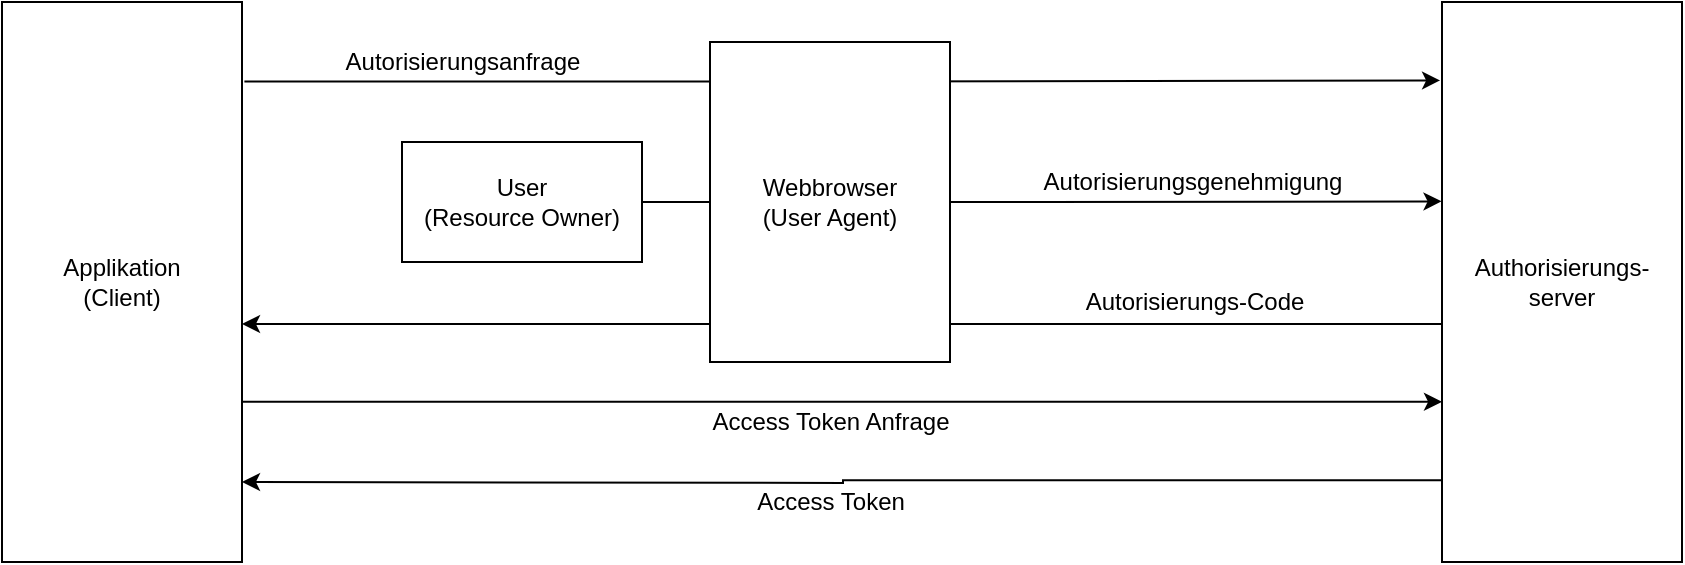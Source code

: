 <mxfile compressed="false" version="15.5.0" type="device">
  <diagram id="qhMzD_mMVO9gZOlT91dp" name="Page-1">
    <mxGraphModel dx="1038" dy="547" grid="1" gridSize="10" guides="1" tooltips="1" connect="1" arrows="1" fold="1" page="1" pageScale="1" pageWidth="827" pageHeight="1169" math="0" shadow="0">
      <root>
        <mxCell id="0" />
        <mxCell id="1" parent="0" />
        <mxCell id="sh31E3KIobegFshvMxuG-1" value="Applikation&lt;br&gt;(Client)" style="rounded=0;whiteSpace=wrap;html=1;" parent="1" vertex="1">
          <mxGeometry x="70" y="240" width="120" height="280" as="geometry" />
        </mxCell>
        <mxCell id="sh31E3KIobegFshvMxuG-12" value="" style="edgeStyle=orthogonalEdgeStyle;rounded=0;orthogonalLoop=1;jettySize=auto;html=1;entryX=-0.002;entryY=0.356;entryDx=0;entryDy=0;entryPerimeter=0;" parent="1" source="sh31E3KIobegFshvMxuG-3" target="sh31E3KIobegFshvMxuG-4" edge="1">
          <mxGeometry relative="1" as="geometry">
            <mxPoint x="780" y="339" as="targetPoint" />
          </mxGeometry>
        </mxCell>
        <mxCell id="sh31E3KIobegFshvMxuG-3" value="User&lt;br&gt;(Resource Owner)" style="rounded=0;whiteSpace=wrap;html=1;" parent="1" vertex="1">
          <mxGeometry x="270" y="310" width="120" height="60" as="geometry" />
        </mxCell>
        <mxCell id="sh31E3KIobegFshvMxuG-11" style="edgeStyle=orthogonalEdgeStyle;rounded=0;orthogonalLoop=1;jettySize=auto;html=1;entryX=0;entryY=0.714;entryDx=0;entryDy=0;entryPerimeter=0;exitX=1;exitY=0.714;exitDx=0;exitDy=0;exitPerimeter=0;" parent="1" source="sh31E3KIobegFshvMxuG-1" target="sh31E3KIobegFshvMxuG-4" edge="1">
          <mxGeometry relative="1" as="geometry">
            <mxPoint x="200" y="440" as="sourcePoint" />
            <mxPoint x="770" y="440" as="targetPoint" />
          </mxGeometry>
        </mxCell>
        <mxCell id="sh31E3KIobegFshvMxuG-4" value="Authorisierungs-server" style="rounded=0;whiteSpace=wrap;html=1;" parent="1" vertex="1">
          <mxGeometry x="790" y="240" width="120" height="280" as="geometry" />
        </mxCell>
        <mxCell id="sh31E3KIobegFshvMxuG-14" value="" style="endArrow=classic;html=1;rounded=0;edgeStyle=orthogonalEdgeStyle;exitX=1.01;exitY=0.142;exitDx=0;exitDy=0;exitPerimeter=0;entryX=-0.008;entryY=0.14;entryDx=0;entryDy=0;entryPerimeter=0;" parent="1" source="sh31E3KIobegFshvMxuG-1" target="sh31E3KIobegFshvMxuG-4" edge="1">
          <mxGeometry width="50" height="50" relative="1" as="geometry">
            <mxPoint x="270" y="200" as="sourcePoint" />
            <mxPoint x="320" y="150" as="targetPoint" />
          </mxGeometry>
        </mxCell>
        <mxCell id="sh31E3KIobegFshvMxuG-15" value="" style="endArrow=classic;html=1;rounded=0;edgeStyle=orthogonalEdgeStyle;entryX=-0.003;entryY=0.854;entryDx=0;entryDy=0;entryPerimeter=0;exitX=-0.003;exitY=0.854;exitDx=0;exitDy=0;exitPerimeter=0;" parent="1" source="sh31E3KIobegFshvMxuG-4" edge="1">
          <mxGeometry width="50" height="50" relative="1" as="geometry">
            <mxPoint x="240" y="430" as="sourcePoint" />
            <mxPoint x="190" y="480" as="targetPoint" />
          </mxGeometry>
        </mxCell>
        <mxCell id="sh31E3KIobegFshvMxuG-16" value="" style="endArrow=classic;html=1;rounded=0;edgeStyle=orthogonalEdgeStyle;" parent="1" edge="1">
          <mxGeometry width="50" height="50" relative="1" as="geometry">
            <mxPoint x="790" y="401" as="sourcePoint" />
            <mxPoint x="190" y="401" as="targetPoint" />
          </mxGeometry>
        </mxCell>
        <mxCell id="sh31E3KIobegFshvMxuG-2" value="Webbrowser&lt;br&gt;(User Agent)" style="rounded=0;whiteSpace=wrap;html=1;" parent="1" vertex="1">
          <mxGeometry x="424" y="260" width="120" height="160" as="geometry" />
        </mxCell>
        <mxCell id="sh31E3KIobegFshvMxuG-17" value="Autorisierungsanfrage" style="text;html=1;align=center;verticalAlign=middle;resizable=0;points=[];autosize=1;strokeColor=none;fillColor=none;" parent="1" vertex="1">
          <mxGeometry x="235" y="260" width="130" height="20" as="geometry" />
        </mxCell>
        <mxCell id="sh31E3KIobegFshvMxuG-18" value="Autorisierungsgenehmigung" style="text;html=1;align=center;verticalAlign=middle;resizable=0;points=[];autosize=1;strokeColor=none;fillColor=none;" parent="1" vertex="1">
          <mxGeometry x="580" y="320" width="170" height="20" as="geometry" />
        </mxCell>
        <mxCell id="sh31E3KIobegFshvMxuG-19" value="Autorisierungs-Code" style="text;html=1;align=center;verticalAlign=middle;resizable=0;points=[];autosize=1;strokeColor=none;fillColor=none;" parent="1" vertex="1">
          <mxGeometry x="601" y="380" width="130" height="20" as="geometry" />
        </mxCell>
        <mxCell id="sh31E3KIobegFshvMxuG-21" value="Access Token Anfrage" style="text;html=1;align=center;verticalAlign=middle;resizable=0;points=[];autosize=1;strokeColor=none;fillColor=none;" parent="1" vertex="1">
          <mxGeometry x="419" y="440" width="130" height="20" as="geometry" />
        </mxCell>
        <mxCell id="sh31E3KIobegFshvMxuG-22" value="Access Token" style="text;html=1;align=center;verticalAlign=middle;resizable=0;points=[];autosize=1;strokeColor=none;fillColor=none;" parent="1" vertex="1">
          <mxGeometry x="439" y="480" width="90" height="20" as="geometry" />
        </mxCell>
      </root>
    </mxGraphModel>
  </diagram>
</mxfile>
